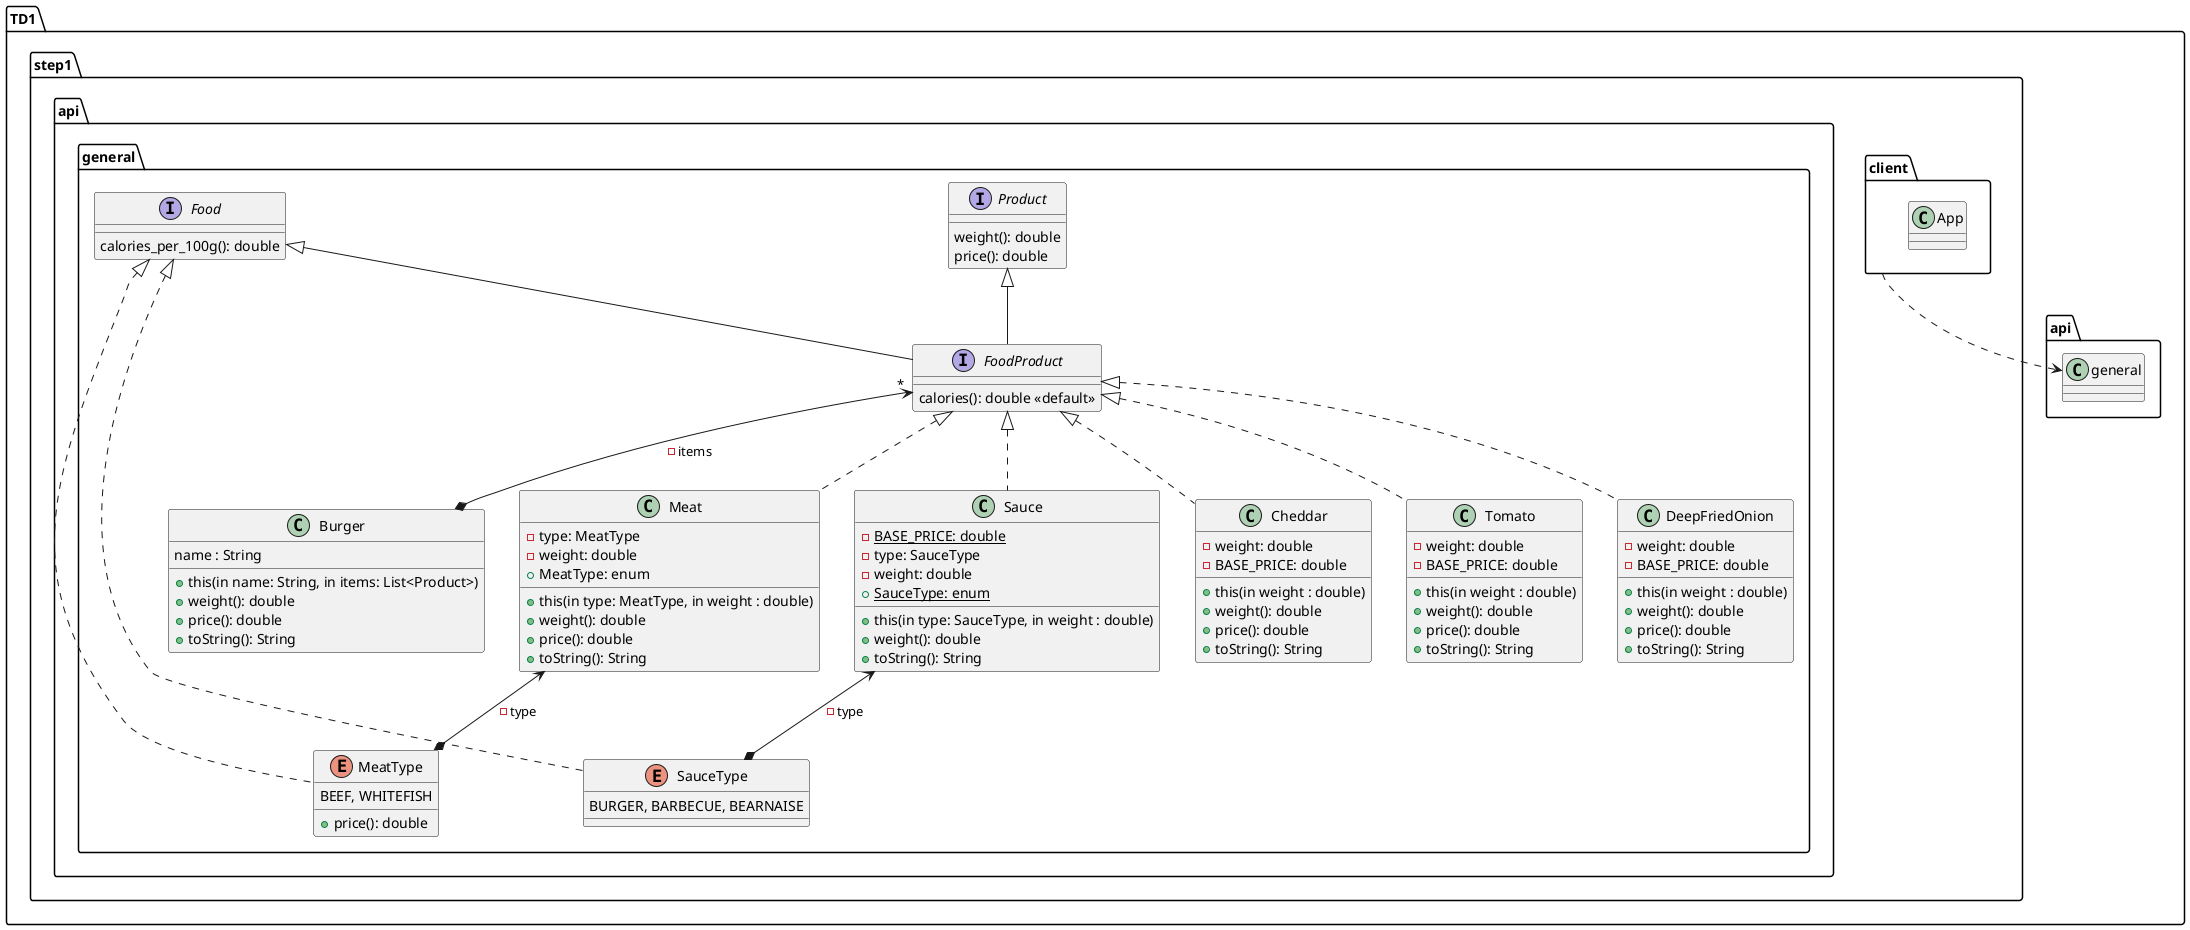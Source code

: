 @startuml TD1Step1
package TD1 {
  package step1 {
    package api.general {
        interface Product{
            weight(): double
            price(): double
        }

        interface Food{
            calories_per_100g(): double
        }

        interface FoodProduct extends Food, Product{
            calories(): double <<default>>
        }

        class Burger{
            name : String

            +this(in name: String, in items: List<Product>)
            +weight(): double
            +price(): double
            +toString(): String
        }

        class Sauce implements FoodProduct{
            -BASE_PRICE: {static} double
            -type: SauceType
            -weight: double
            +SauceType: {static} enum

            +this(in type: SauceType, in weight : double)
            +weight(): double
            +toString(): String
        }

        class Meat implements FoodProduct{
            -type: MeatType
            -weight: double
            +MeatType: enum

            +this(in type: MeatType, in weight : double)
            +weight(): double
            +price(): double
            +toString(): String
        }

        class Cheddar implements FoodProduct{
            -weight: double
            -BASE_PRICE: double

            +this(in weight : double)
            +weight(): double
            +price(): double
            +toString(): String
        }

        class Tomato implements FoodProduct{
            -weight: double
            -BASE_PRICE: double

            +this(in weight : double)
            +weight(): double
            +price(): double
            +toString(): String
        }

        class DeepFriedOnion implements FoodProduct{
            -weight: double
            -BASE_PRICE: double

            +this(in weight : double)
            +weight(): double
            +price(): double
            +toString(): String
        }

        enum SauceType implements Food{
            BURGER, BARBECUE, BEARNAISE
        }

        enum MeatType implements Food{
            BEEF, WHITEFISH
            +price(): double
        }


            FoodProduct "*" <--*  Burger : -items

            Sauce <--* SauceType : -type
            Meat <--* MeatType : -type
    }

    package client {
        class App
    }

  }

  client ..> api.general

}



@enduml